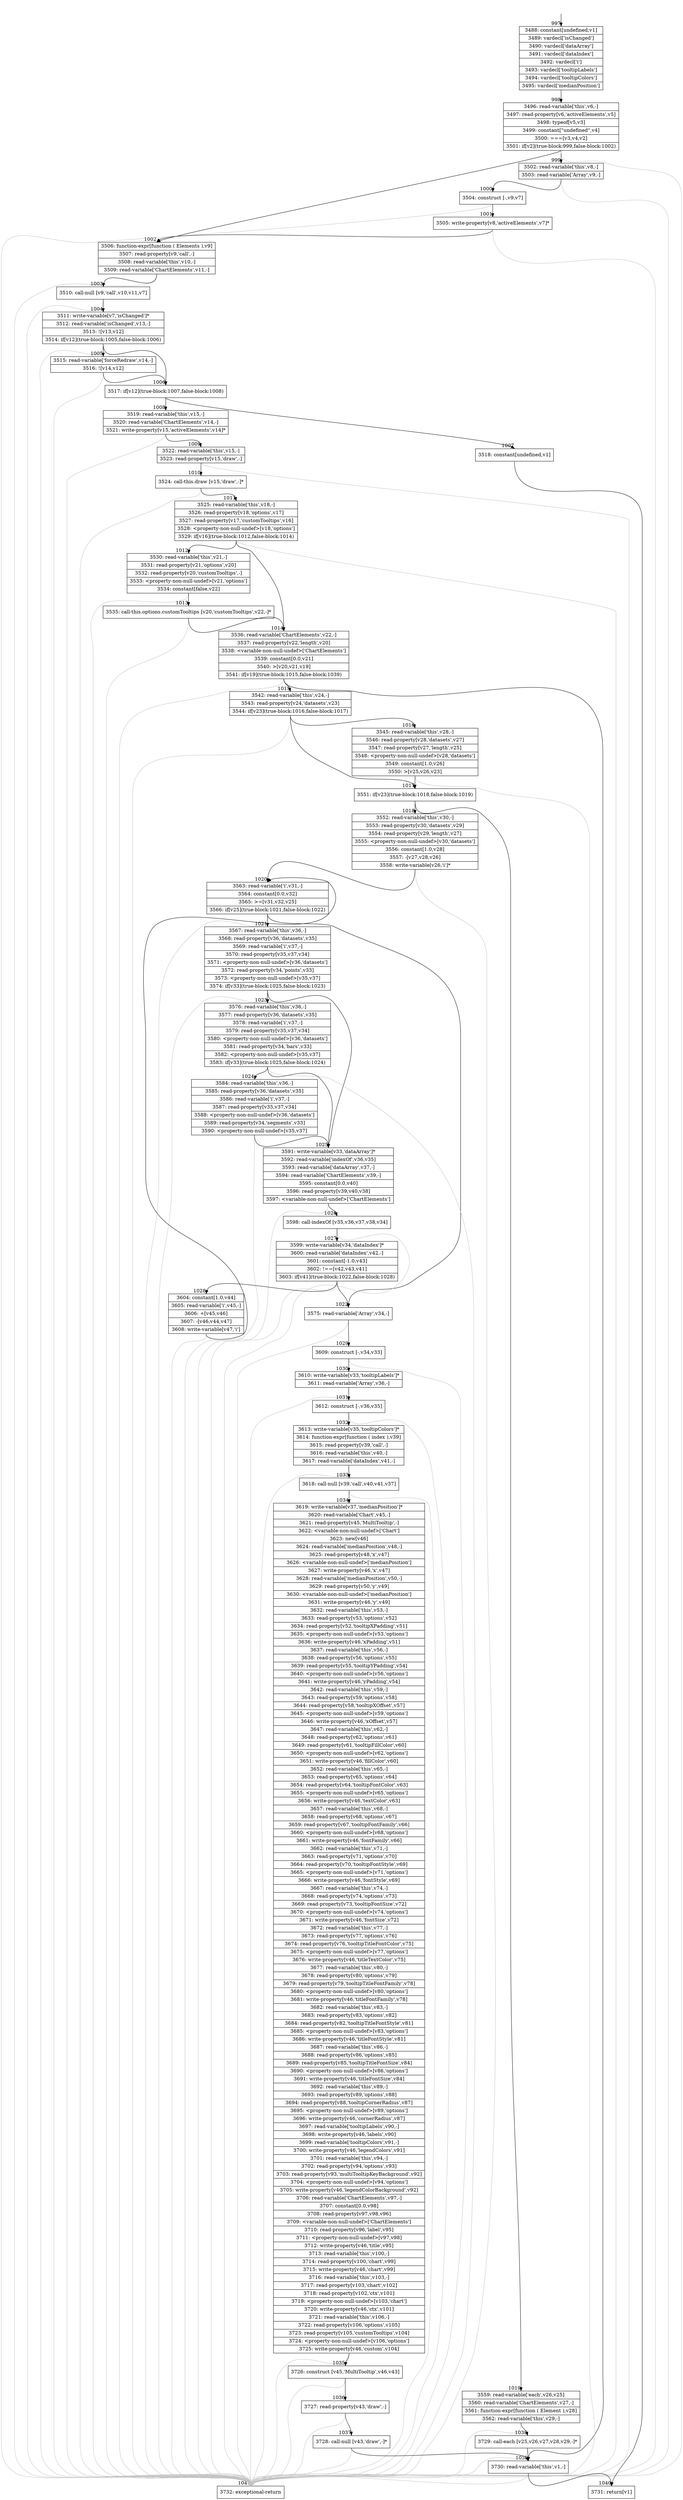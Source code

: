 digraph {
rankdir="TD"
BB_entry101[shape=none,label=""];
BB_entry101 -> BB997 [tailport=s, headport=n, headlabel="    997"]
BB997 [shape=record label="{3488: constant[undefined,v1]|3489: vardecl['isChanged']|3490: vardecl['dataArray']|3491: vardecl['dataIndex']|3492: vardecl['i']|3493: vardecl['tooltipLabels']|3494: vardecl['tooltipColors']|3495: vardecl['medianPosition']}" ] 
BB997 -> BB998 [tailport=s, headport=n, headlabel="      998"]
BB998 [shape=record label="{3496: read-variable['this',v6,-]|3497: read-property[v6,'activeElements',v5]|3498: typeof[v5,v3]|3499: constant[\"undefined\",v4]|3500: ===[v3,v4,v2]|3501: if[v2](true-block:999,false-block:1002)}" ] 
BB998 -> BB999 [tailport=s, headport=n, headlabel="      999"]
BB998 -> BB1002 [tailport=s, headport=n, headlabel="      1002"]
BB998 -> BB1041 [tailport=s, headport=n, color=gray, headlabel="      1041"]
BB999 [shape=record label="{3502: read-variable['this',v8,-]|3503: read-variable['Array',v9,-]}" ] 
BB999 -> BB1000 [tailport=s, headport=n, headlabel="      1000"]
BB999 -> BB1041 [tailport=s, headport=n, color=gray]
BB1000 [shape=record label="{3504: construct [-,v9,v7]}" ] 
BB1000 -> BB1001 [tailport=s, headport=n, headlabel="      1001"]
BB1000 -> BB1041 [tailport=s, headport=n, color=gray]
BB1001 [shape=record label="{3505: write-property[v8,'activeElements',v7]*}" ] 
BB1001 -> BB1002 [tailport=s, headport=n]
BB1001 -> BB1041 [tailport=s, headport=n, color=gray]
BB1002 [shape=record label="{3506: function-expr[function ( Elements ),v9]|3507: read-property[v9,'call',-]|3508: read-variable['this',v10,-]|3509: read-variable['ChartElements',v11,-]}" ] 
BB1002 -> BB1003 [tailport=s, headport=n, headlabel="      1003"]
BB1002 -> BB1041 [tailport=s, headport=n, color=gray]
BB1003 [shape=record label="{3510: call-null [v9,'call',v10,v11,v7]}" ] 
BB1003 -> BB1004 [tailport=s, headport=n, headlabel="      1004"]
BB1003 -> BB1041 [tailport=s, headport=n, color=gray]
BB1004 [shape=record label="{3511: write-variable[v7,'isChanged']*|3512: read-variable['isChanged',v13,-]|3513: ![v13,v12]|3514: if[v12](true-block:1005,false-block:1006)}" ] 
BB1004 -> BB1006 [tailport=s, headport=n, headlabel="      1006"]
BB1004 -> BB1005 [tailport=s, headport=n, headlabel="      1005"]
BB1004 -> BB1041 [tailport=s, headport=n, color=gray]
BB1005 [shape=record label="{3515: read-variable['forceRedraw',v14,-]|3516: ![v14,v12]}" ] 
BB1005 -> BB1006 [tailport=s, headport=n]
BB1005 -> BB1041 [tailport=s, headport=n, color=gray]
BB1006 [shape=record label="{3517: if[v12](true-block:1007,false-block:1008)}" ] 
BB1006 -> BB1007 [tailport=s, headport=n, headlabel="      1007"]
BB1006 -> BB1008 [tailport=s, headport=n, headlabel="      1008"]
BB1007 [shape=record label="{3518: constant[undefined,v1]}" ] 
BB1007 -> BB1040 [tailport=s, headport=n, headlabel="      1040"]
BB1008 [shape=record label="{3519: read-variable['this',v15,-]|3520: read-variable['ChartElements',v14,-]|3521: write-property[v15,'activeElements',v14]*}" ] 
BB1008 -> BB1009 [tailport=s, headport=n, headlabel="      1009"]
BB1008 -> BB1041 [tailport=s, headport=n, color=gray]
BB1009 [shape=record label="{3522: read-variable['this',v15,-]|3523: read-property[v15,'draw',-]}" ] 
BB1009 -> BB1010 [tailport=s, headport=n, headlabel="      1010"]
BB1009 -> BB1041 [tailport=s, headport=n, color=gray]
BB1010 [shape=record label="{3524: call-this.draw [v15,'draw',-]*}" ] 
BB1010 -> BB1011 [tailport=s, headport=n, headlabel="      1011"]
BB1010 -> BB1041 [tailport=s, headport=n, color=gray]
BB1011 [shape=record label="{3525: read-variable['this',v18,-]|3526: read-property[v18,'options',v17]|3527: read-property[v17,'customTooltips',v16]|3528: \<property-non-null-undef\>[v18,'options']|3529: if[v16](true-block:1012,false-block:1014)}" ] 
BB1011 -> BB1012 [tailport=s, headport=n, headlabel="      1012"]
BB1011 -> BB1014 [tailport=s, headport=n, headlabel="      1014"]
BB1011 -> BB1041 [tailport=s, headport=n, color=gray]
BB1012 [shape=record label="{3530: read-variable['this',v21,-]|3531: read-property[v21,'options',v20]|3532: read-property[v20,'customTooltips',-]|3533: \<property-non-null-undef\>[v21,'options']|3534: constant[false,v22]}" ] 
BB1012 -> BB1013 [tailport=s, headport=n, headlabel="      1013"]
BB1012 -> BB1041 [tailport=s, headport=n, color=gray]
BB1013 [shape=record label="{3535: call-this.options.customTooltips [v20,'customTooltips',v22,-]*}" ] 
BB1013 -> BB1014 [tailport=s, headport=n]
BB1013 -> BB1041 [tailport=s, headport=n, color=gray]
BB1014 [shape=record label="{3536: read-variable['ChartElements',v22,-]|3537: read-property[v22,'length',v20]|3538: \<variable-non-null-undef\>['ChartElements']|3539: constant[0.0,v21]|3540: \>[v20,v21,v19]|3541: if[v19](true-block:1015,false-block:1039)}" ] 
BB1014 -> BB1015 [tailport=s, headport=n, headlabel="      1015"]
BB1014 -> BB1039 [tailport=s, headport=n, headlabel="      1039"]
BB1014 -> BB1041 [tailport=s, headport=n, color=gray]
BB1015 [shape=record label="{3542: read-variable['this',v24,-]|3543: read-property[v24,'datasets',v23]|3544: if[v23](true-block:1016,false-block:1017)}" ] 
BB1015 -> BB1017 [tailport=s, headport=n, headlabel="      1017"]
BB1015 -> BB1016 [tailport=s, headport=n, headlabel="      1016"]
BB1015 -> BB1041 [tailport=s, headport=n, color=gray]
BB1016 [shape=record label="{3545: read-variable['this',v28,-]|3546: read-property[v28,'datasets',v27]|3547: read-property[v27,'length',v25]|3548: \<property-non-null-undef\>[v28,'datasets']|3549: constant[1.0,v26]|3550: \>[v25,v26,v23]}" ] 
BB1016 -> BB1017 [tailport=s, headport=n]
BB1016 -> BB1041 [tailport=s, headport=n, color=gray]
BB1017 [shape=record label="{3551: if[v23](true-block:1018,false-block:1019)}" ] 
BB1017 -> BB1018 [tailport=s, headport=n, headlabel="      1018"]
BB1017 -> BB1019 [tailport=s, headport=n, headlabel="      1019"]
BB1018 [shape=record label="{3552: read-variable['this',v30,-]|3553: read-property[v30,'datasets',v29]|3554: read-property[v29,'length',v27]|3555: \<property-non-null-undef\>[v30,'datasets']|3556: constant[1.0,v28]|3557: -[v27,v28,v26]|3558: write-variable[v26,'i']*}" ] 
BB1018 -> BB1020 [tailport=s, headport=n, headlabel="      1020"]
BB1018 -> BB1041 [tailport=s, headport=n, color=gray]
BB1019 [shape=record label="{3559: read-variable['each',v26,v25]|3560: read-variable['ChartElements',v27,-]|3561: function-expr[function ( Element ),v28]|3562: read-variable['this',v29,-]}" ] 
BB1019 -> BB1038 [tailport=s, headport=n, headlabel="      1038"]
BB1019 -> BB1041 [tailport=s, headport=n, color=gray]
BB1020 [shape=record label="{3563: read-variable['i',v31,-]|3564: constant[0.0,v32]|3565: \>=[v31,v32,v25]|3566: if[v25](true-block:1021,false-block:1022)}" ] 
BB1020 -> BB1021 [tailport=s, headport=n, headlabel="      1021"]
BB1020 -> BB1022 [tailport=s, headport=n, headlabel="      1022"]
BB1020 -> BB1041 [tailport=s, headport=n, color=gray]
BB1021 [shape=record label="{3567: read-variable['this',v36,-]|3568: read-property[v36,'datasets',v35]|3569: read-variable['i',v37,-]|3570: read-property[v35,v37,v34]|3571: \<property-non-null-undef\>[v36,'datasets']|3572: read-property[v34,'points',v33]|3573: \<property-non-null-undef\>[v35,v37]|3574: if[v33](true-block:1025,false-block:1023)}" ] 
BB1021 -> BB1025 [tailport=s, headport=n, headlabel="      1025"]
BB1021 -> BB1023 [tailport=s, headport=n, headlabel="      1023"]
BB1021 -> BB1041 [tailport=s, headport=n, color=gray]
BB1022 [shape=record label="{3575: read-variable['Array',v34,-]}" ] 
BB1022 -> BB1029 [tailport=s, headport=n, headlabel="      1029"]
BB1022 -> BB1041 [tailport=s, headport=n, color=gray]
BB1023 [shape=record label="{3576: read-variable['this',v36,-]|3577: read-property[v36,'datasets',v35]|3578: read-variable['i',v37,-]|3579: read-property[v35,v37,v34]|3580: \<property-non-null-undef\>[v36,'datasets']|3581: read-property[v34,'bars',v33]|3582: \<property-non-null-undef\>[v35,v37]|3583: if[v33](true-block:1025,false-block:1024)}" ] 
BB1023 -> BB1025 [tailport=s, headport=n]
BB1023 -> BB1024 [tailport=s, headport=n, headlabel="      1024"]
BB1023 -> BB1041 [tailport=s, headport=n, color=gray]
BB1024 [shape=record label="{3584: read-variable['this',v36,-]|3585: read-property[v36,'datasets',v35]|3586: read-variable['i',v37,-]|3587: read-property[v35,v37,v34]|3588: \<property-non-null-undef\>[v36,'datasets']|3589: read-property[v34,'segments',v33]|3590: \<property-non-null-undef\>[v35,v37]}" ] 
BB1024 -> BB1025 [tailport=s, headport=n]
BB1024 -> BB1041 [tailport=s, headport=n, color=gray]
BB1025 [shape=record label="{3591: write-variable[v33,'dataArray']*|3592: read-variable['indexOf',v36,v35]|3593: read-variable['dataArray',v37,-]|3594: read-variable['ChartElements',v39,-]|3595: constant[0.0,v40]|3596: read-property[v39,v40,v38]|3597: \<variable-non-null-undef\>['ChartElements']}" ] 
BB1025 -> BB1026 [tailport=s, headport=n, headlabel="      1026"]
BB1025 -> BB1041 [tailport=s, headport=n, color=gray]
BB1026 [shape=record label="{3598: call-indexOf [v35,v36,v37,v38,v34]}" ] 
BB1026 -> BB1027 [tailport=s, headport=n, headlabel="      1027"]
BB1026 -> BB1041 [tailport=s, headport=n, color=gray]
BB1027 [shape=record label="{3599: write-variable[v34,'dataIndex']*|3600: read-variable['dataIndex',v42,-]|3601: constant[-1.0,v43]|3602: !==[v42,v43,v41]|3603: if[v41](true-block:1022,false-block:1028)}" ] 
BB1027 -> BB1022 [tailport=s, headport=n]
BB1027 -> BB1028 [tailport=s, headport=n, headlabel="      1028"]
BB1027 -> BB1041 [tailport=s, headport=n, color=gray]
BB1028 [shape=record label="{3604: constant[1.0,v44]|3605: read-variable['i',v45,-]|3606: +[v45,v46]|3607: -[v46,v44,v47]|3608: write-variable[v47,'i']}" ] 
BB1028 -> BB1020 [tailport=s, headport=n]
BB1028 -> BB1041 [tailport=s, headport=n, color=gray]
BB1029 [shape=record label="{3609: construct [-,v34,v33]}" ] 
BB1029 -> BB1030 [tailport=s, headport=n, headlabel="      1030"]
BB1029 -> BB1041 [tailport=s, headport=n, color=gray]
BB1030 [shape=record label="{3610: write-variable[v33,'tooltipLabels']*|3611: read-variable['Array',v36,-]}" ] 
BB1030 -> BB1031 [tailport=s, headport=n, headlabel="      1031"]
BB1030 -> BB1041 [tailport=s, headport=n, color=gray]
BB1031 [shape=record label="{3612: construct [-,v36,v35]}" ] 
BB1031 -> BB1032 [tailport=s, headport=n, headlabel="      1032"]
BB1031 -> BB1041 [tailport=s, headport=n, color=gray]
BB1032 [shape=record label="{3613: write-variable[v35,'tooltipColors']*|3614: function-expr[function ( index ),v39]|3615: read-property[v39,'call',-]|3616: read-variable['this',v40,-]|3617: read-variable['dataIndex',v41,-]}" ] 
BB1032 -> BB1033 [tailport=s, headport=n, headlabel="      1033"]
BB1032 -> BB1041 [tailport=s, headport=n, color=gray]
BB1033 [shape=record label="{3618: call-null [v39,'call',v40,v41,v37]}" ] 
BB1033 -> BB1034 [tailport=s, headport=n, headlabel="      1034"]
BB1033 -> BB1041 [tailport=s, headport=n, color=gray]
BB1034 [shape=record label="{3619: write-variable[v37,'medianPosition']*|3620: read-variable['Chart',v45,-]|3621: read-property[v45,'MultiTooltip',-]|3622: \<variable-non-null-undef\>['Chart']|3623: new[v46]|3624: read-variable['medianPosition',v48,-]|3625: read-property[v48,'x',v47]|3626: \<variable-non-null-undef\>['medianPosition']|3627: write-property[v46,'x',v47]|3628: read-variable['medianPosition',v50,-]|3629: read-property[v50,'y',v49]|3630: \<variable-non-null-undef\>['medianPosition']|3631: write-property[v46,'y',v49]|3632: read-variable['this',v53,-]|3633: read-property[v53,'options',v52]|3634: read-property[v52,'tooltipXPadding',v51]|3635: \<property-non-null-undef\>[v53,'options']|3636: write-property[v46,'xPadding',v51]|3637: read-variable['this',v56,-]|3638: read-property[v56,'options',v55]|3639: read-property[v55,'tooltipYPadding',v54]|3640: \<property-non-null-undef\>[v56,'options']|3641: write-property[v46,'yPadding',v54]|3642: read-variable['this',v59,-]|3643: read-property[v59,'options',v58]|3644: read-property[v58,'tooltipXOffset',v57]|3645: \<property-non-null-undef\>[v59,'options']|3646: write-property[v46,'xOffset',v57]|3647: read-variable['this',v62,-]|3648: read-property[v62,'options',v61]|3649: read-property[v61,'tooltipFillColor',v60]|3650: \<property-non-null-undef\>[v62,'options']|3651: write-property[v46,'fillColor',v60]|3652: read-variable['this',v65,-]|3653: read-property[v65,'options',v64]|3654: read-property[v64,'tooltipFontColor',v63]|3655: \<property-non-null-undef\>[v65,'options']|3656: write-property[v46,'textColor',v63]|3657: read-variable['this',v68,-]|3658: read-property[v68,'options',v67]|3659: read-property[v67,'tooltipFontFamily',v66]|3660: \<property-non-null-undef\>[v68,'options']|3661: write-property[v46,'fontFamily',v66]|3662: read-variable['this',v71,-]|3663: read-property[v71,'options',v70]|3664: read-property[v70,'tooltipFontStyle',v69]|3665: \<property-non-null-undef\>[v71,'options']|3666: write-property[v46,'fontStyle',v69]|3667: read-variable['this',v74,-]|3668: read-property[v74,'options',v73]|3669: read-property[v73,'tooltipFontSize',v72]|3670: \<property-non-null-undef\>[v74,'options']|3671: write-property[v46,'fontSize',v72]|3672: read-variable['this',v77,-]|3673: read-property[v77,'options',v76]|3674: read-property[v76,'tooltipTitleFontColor',v75]|3675: \<property-non-null-undef\>[v77,'options']|3676: write-property[v46,'titleTextColor',v75]|3677: read-variable['this',v80,-]|3678: read-property[v80,'options',v79]|3679: read-property[v79,'tooltipTitleFontFamily',v78]|3680: \<property-non-null-undef\>[v80,'options']|3681: write-property[v46,'titleFontFamily',v78]|3682: read-variable['this',v83,-]|3683: read-property[v83,'options',v82]|3684: read-property[v82,'tooltipTitleFontStyle',v81]|3685: \<property-non-null-undef\>[v83,'options']|3686: write-property[v46,'titleFontStyle',v81]|3687: read-variable['this',v86,-]|3688: read-property[v86,'options',v85]|3689: read-property[v85,'tooltipTitleFontSize',v84]|3690: \<property-non-null-undef\>[v86,'options']|3691: write-property[v46,'titleFontSize',v84]|3692: read-variable['this',v89,-]|3693: read-property[v89,'options',v88]|3694: read-property[v88,'tooltipCornerRadius',v87]|3695: \<property-non-null-undef\>[v89,'options']|3696: write-property[v46,'cornerRadius',v87]|3697: read-variable['tooltipLabels',v90,-]|3698: write-property[v46,'labels',v90]|3699: read-variable['tooltipColors',v91,-]|3700: write-property[v46,'legendColors',v91]|3701: read-variable['this',v94,-]|3702: read-property[v94,'options',v93]|3703: read-property[v93,'multiTooltipKeyBackground',v92]|3704: \<property-non-null-undef\>[v94,'options']|3705: write-property[v46,'legendColorBackground',v92]|3706: read-variable['ChartElements',v97,-]|3707: constant[0.0,v98]|3708: read-property[v97,v98,v96]|3709: \<variable-non-null-undef\>['ChartElements']|3710: read-property[v96,'label',v95]|3711: \<property-non-null-undef\>[v97,v98]|3712: write-property[v46,'title',v95]|3713: read-variable['this',v100,-]|3714: read-property[v100,'chart',v99]|3715: write-property[v46,'chart',v99]|3716: read-variable['this',v103,-]|3717: read-property[v103,'chart',v102]|3718: read-property[v102,'ctx',v101]|3719: \<property-non-null-undef\>[v103,'chart']|3720: write-property[v46,'ctx',v101]|3721: read-variable['this',v106,-]|3722: read-property[v106,'options',v105]|3723: read-property[v105,'customTooltips',v104]|3724: \<property-non-null-undef\>[v106,'options']|3725: write-property[v46,'custom',v104]}" ] 
BB1034 -> BB1035 [tailport=s, headport=n, headlabel="      1035"]
BB1034 -> BB1041 [tailport=s, headport=n, color=gray]
BB1035 [shape=record label="{3726: construct [v45,'MultiTooltip',v46,v43]}" ] 
BB1035 -> BB1036 [tailport=s, headport=n, headlabel="      1036"]
BB1035 -> BB1041 [tailport=s, headport=n, color=gray]
BB1036 [shape=record label="{3727: read-property[v43,'draw',-]}" ] 
BB1036 -> BB1037 [tailport=s, headport=n, headlabel="      1037"]
BB1036 -> BB1041 [tailport=s, headport=n, color=gray]
BB1037 [shape=record label="{3728: call-null [v43,'draw',-]*}" ] 
BB1037 -> BB1039 [tailport=s, headport=n]
BB1037 -> BB1041 [tailport=s, headport=n, color=gray]
BB1038 [shape=record label="{3729: call-each [v25,v26,v27,v28,v29,-]*}" ] 
BB1038 -> BB1039 [tailport=s, headport=n]
BB1038 -> BB1041 [tailport=s, headport=n, color=gray]
BB1039 [shape=record label="{3730: read-variable['this',v1,-]}" ] 
BB1039 -> BB1040 [tailport=s, headport=n]
BB1039 -> BB1041 [tailport=s, headport=n, color=gray]
BB1040 [shape=record label="{3731: return[v1]}" ] 
BB1041 [shape=record label="{3732: exceptional-return}" ] 
//#$~ 1046
}
